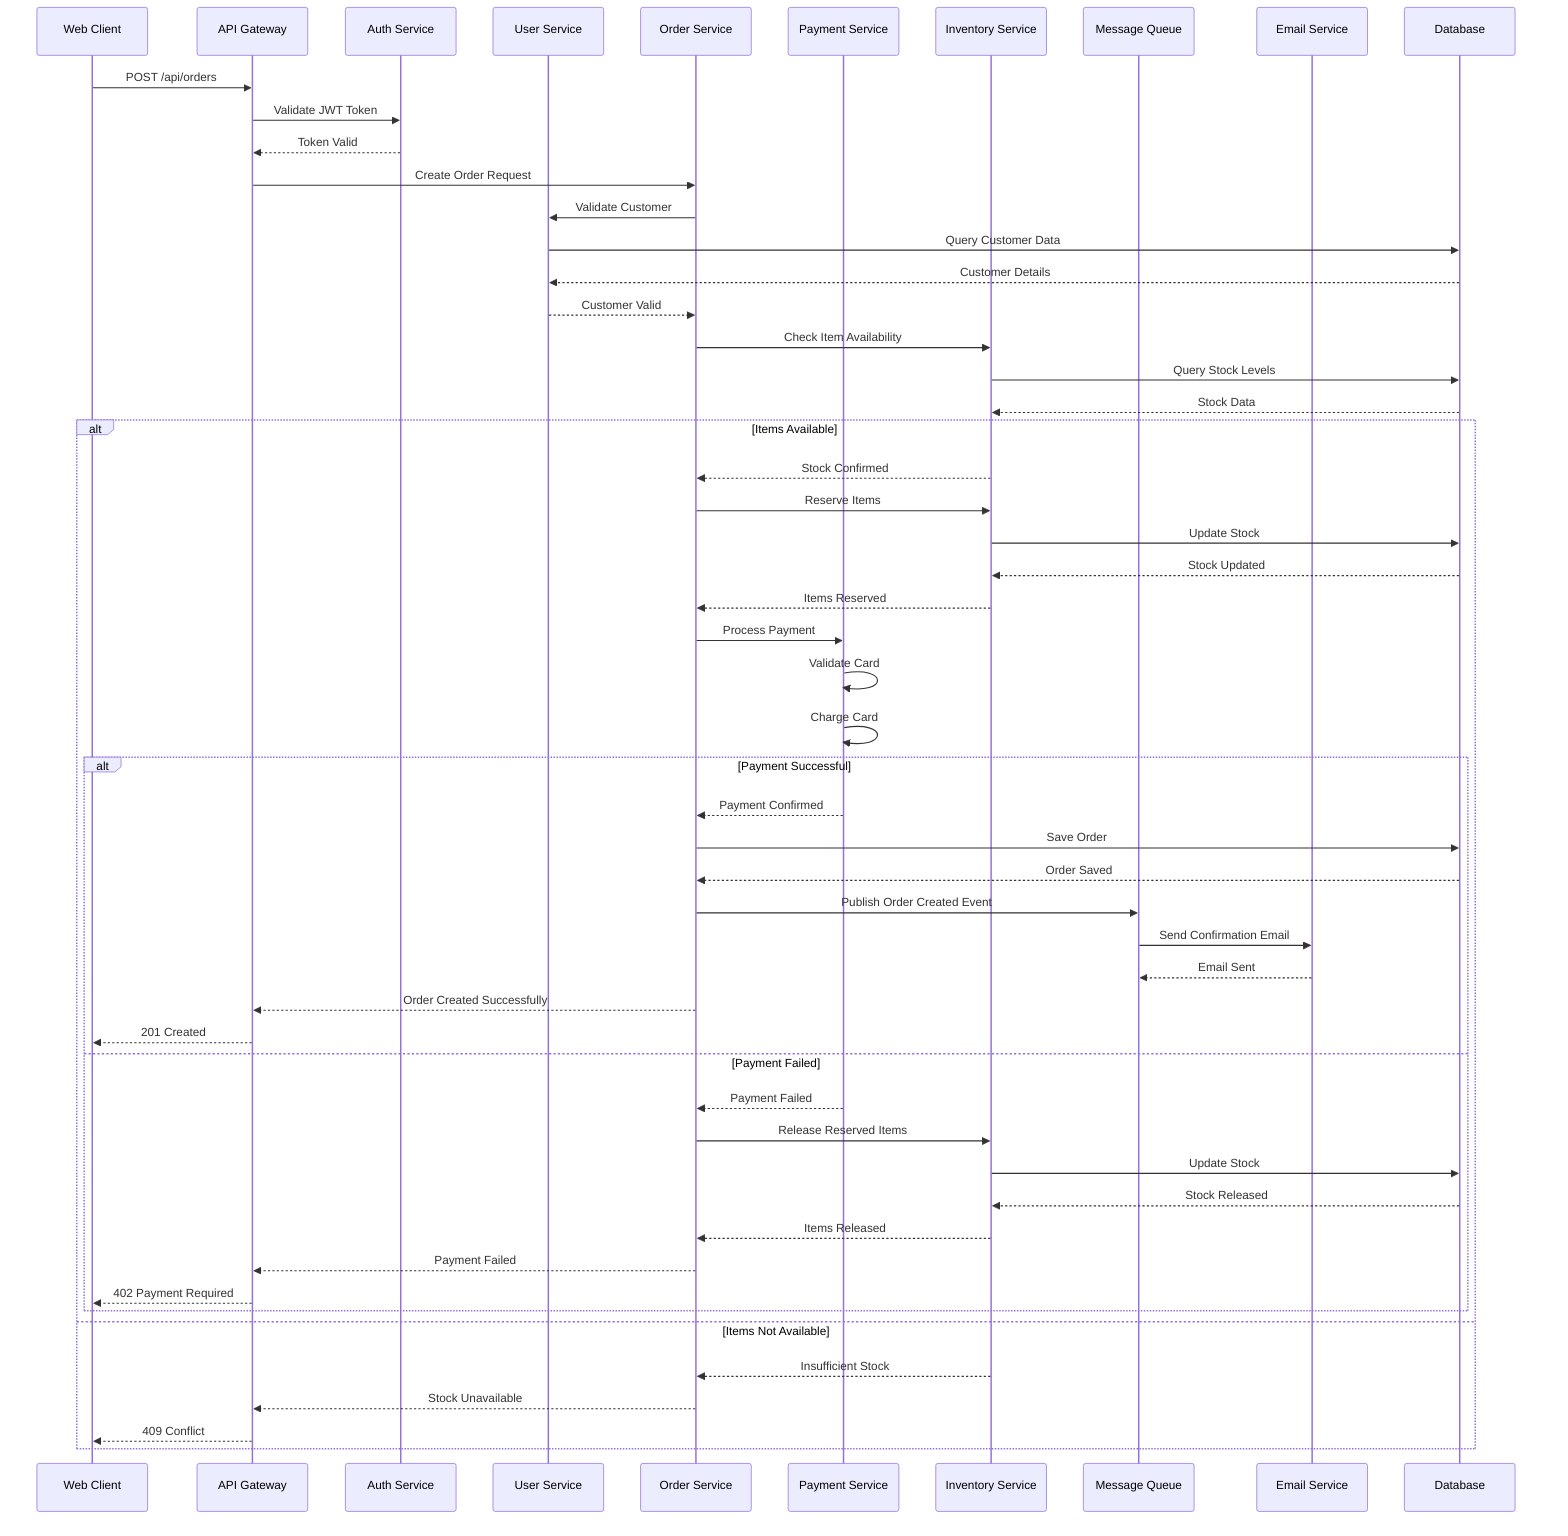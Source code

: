 sequenceDiagram
    participant Client as Web Client
    participant Gateway as API Gateway
    participant Auth as Auth Service
    participant User as User Service
    participant Order as Order Service
    participant Payment as Payment Service
    participant Inventory as Inventory Service
    participant Queue as Message Queue
    participant Email as Email Service
    participant DB as Database
    
    Client->>Gateway: POST /api/orders
    Gateway->>Auth: Validate JWT Token
    Auth-->>Gateway: Token Valid
    Gateway->>Order: Create Order Request
    
    Order->>User: Validate Customer
    User->>DB: Query Customer Data
    DB-->>User: Customer Details
    User-->>Order: Customer Valid
    
    Order->>Inventory: Check Item Availability
    Inventory->>DB: Query Stock Levels
    DB-->>Inventory: Stock Data
    
    alt Items Available
        Inventory-->>Order: Stock Confirmed
        Order->>Inventory: Reserve Items
        Inventory->>DB: Update Stock
        DB-->>Inventory: Stock Updated
        Inventory-->>Order: Items Reserved
        
        Order->>Payment: Process Payment
        Payment->>Payment: Validate Card
        Payment->>Payment: Charge Card
        
        alt Payment Successful
            Payment-->>Order: Payment Confirmed
            Order->>DB: Save Order
            DB-->>Order: Order Saved
            Order->>Queue: Publish Order Created Event
            Queue->>Email: Send Confirmation Email
            Email-->>Queue: Email Sent
            Order-->>Gateway: Order Created Successfully
            Gateway-->>Client: 201 Created
        else Payment Failed
            Payment-->>Order: Payment Failed
            Order->>Inventory: Release Reserved Items
            Inventory->>DB: Update Stock
            DB-->>Inventory: Stock Released
            Inventory-->>Order: Items Released
            Order-->>Gateway: Payment Failed
            Gateway-->>Client: 402 Payment Required
        end
    else Items Not Available
        Inventory-->>Order: Insufficient Stock
        Order-->>Gateway: Stock Unavailable
        Gateway-->>Client: 409 Conflict
    end